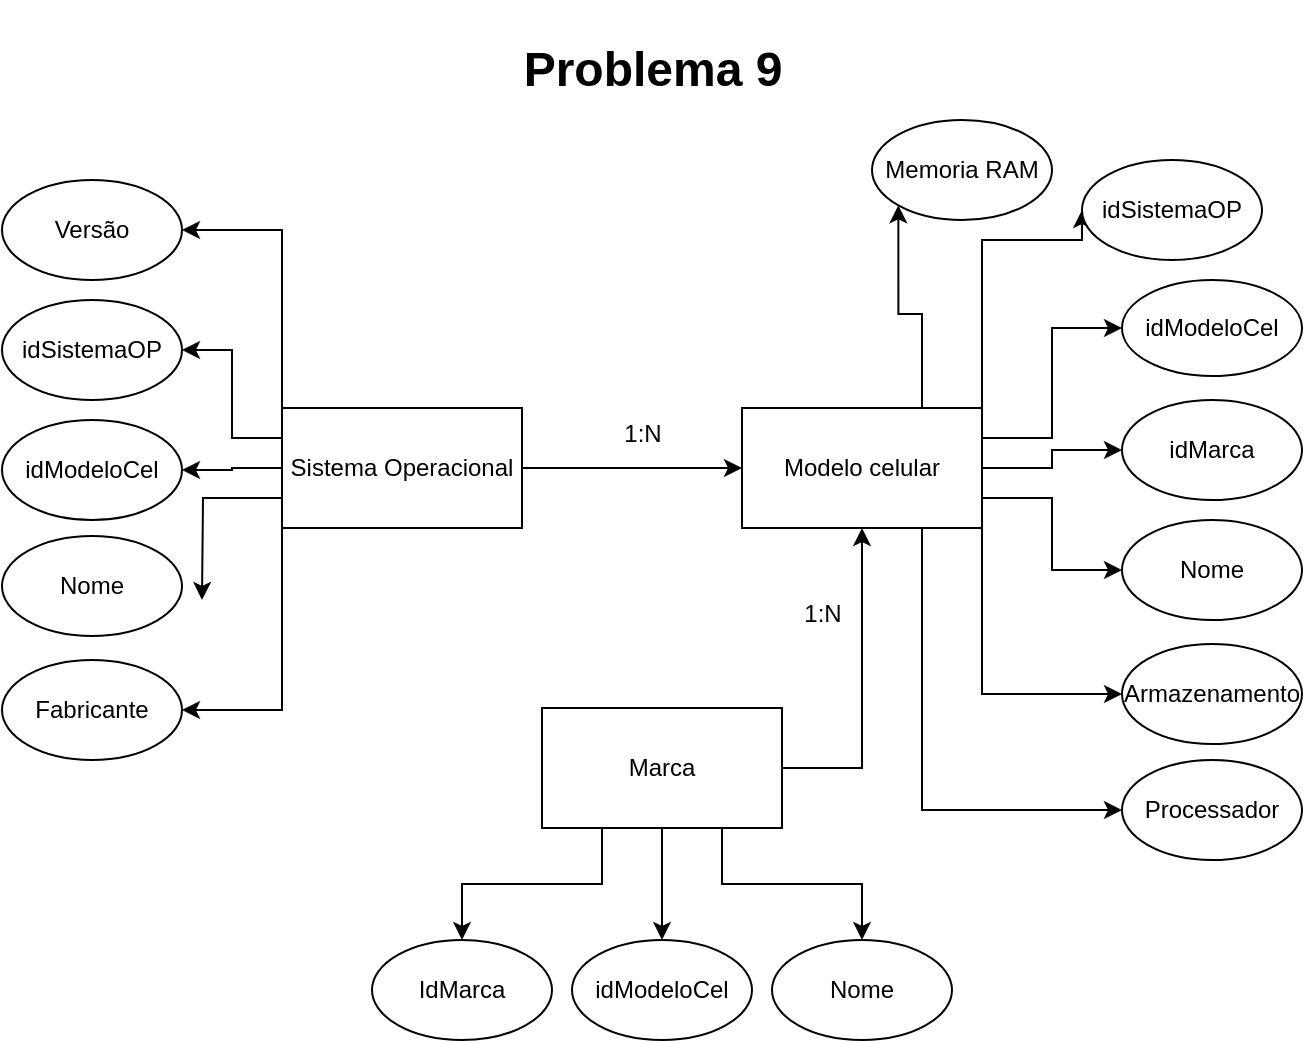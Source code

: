 <mxfile version="26.0.16">
  <diagram name="Página-1" id="tBjmyK12NmJflS2ffr5i">
    <mxGraphModel dx="1214" dy="604" grid="1" gridSize="10" guides="1" tooltips="1" connect="1" arrows="1" fold="1" page="1" pageScale="1" pageWidth="827" pageHeight="1169" math="0" shadow="0">
      <root>
        <mxCell id="0" />
        <mxCell id="1" parent="0" />
        <mxCell id="0ETliMTYzgSCyh8lm8P4-6" style="edgeStyle=orthogonalEdgeStyle;rounded=0;orthogonalLoop=1;jettySize=auto;html=1;exitX=1;exitY=0.5;exitDx=0;exitDy=0;entryX=0.5;entryY=1;entryDx=0;entryDy=0;" parent="1" source="0ETliMTYzgSCyh8lm8P4-1" target="0ETliMTYzgSCyh8lm8P4-2" edge="1">
          <mxGeometry relative="1" as="geometry" />
        </mxCell>
        <mxCell id="0ETliMTYzgSCyh8lm8P4-35" style="edgeStyle=orthogonalEdgeStyle;rounded=0;orthogonalLoop=1;jettySize=auto;html=1;exitX=0.5;exitY=1;exitDx=0;exitDy=0;entryX=0.5;entryY=0;entryDx=0;entryDy=0;" parent="1" source="0ETliMTYzgSCyh8lm8P4-1" target="0ETliMTYzgSCyh8lm8P4-16" edge="1">
          <mxGeometry relative="1" as="geometry" />
        </mxCell>
        <mxCell id="0ETliMTYzgSCyh8lm8P4-36" style="edgeStyle=orthogonalEdgeStyle;rounded=0;orthogonalLoop=1;jettySize=auto;html=1;exitX=0.25;exitY=1;exitDx=0;exitDy=0;entryX=0.5;entryY=0;entryDx=0;entryDy=0;" parent="1" source="0ETliMTYzgSCyh8lm8P4-1" target="0ETliMTYzgSCyh8lm8P4-15" edge="1">
          <mxGeometry relative="1" as="geometry" />
        </mxCell>
        <mxCell id="0ETliMTYzgSCyh8lm8P4-37" style="edgeStyle=orthogonalEdgeStyle;rounded=0;orthogonalLoop=1;jettySize=auto;html=1;exitX=0.75;exitY=1;exitDx=0;exitDy=0;entryX=0.5;entryY=0;entryDx=0;entryDy=0;" parent="1" source="0ETliMTYzgSCyh8lm8P4-1" target="0ETliMTYzgSCyh8lm8P4-17" edge="1">
          <mxGeometry relative="1" as="geometry" />
        </mxCell>
        <mxCell id="0ETliMTYzgSCyh8lm8P4-1" value="Marca" style="rounded=0;whiteSpace=wrap;html=1;" parent="1" vertex="1">
          <mxGeometry x="358" y="374" width="120" height="60" as="geometry" />
        </mxCell>
        <mxCell id="0ETliMTYzgSCyh8lm8P4-28" style="edgeStyle=orthogonalEdgeStyle;rounded=0;orthogonalLoop=1;jettySize=auto;html=1;exitX=1;exitY=0.5;exitDx=0;exitDy=0;" parent="1" source="0ETliMTYzgSCyh8lm8P4-2" target="0ETliMTYzgSCyh8lm8P4-13" edge="1">
          <mxGeometry relative="1" as="geometry" />
        </mxCell>
        <mxCell id="0ETliMTYzgSCyh8lm8P4-29" style="edgeStyle=orthogonalEdgeStyle;rounded=0;orthogonalLoop=1;jettySize=auto;html=1;exitX=1;exitY=0.25;exitDx=0;exitDy=0;entryX=0;entryY=0.5;entryDx=0;entryDy=0;" parent="1" source="0ETliMTYzgSCyh8lm8P4-2" target="0ETliMTYzgSCyh8lm8P4-12" edge="1">
          <mxGeometry relative="1" as="geometry" />
        </mxCell>
        <mxCell id="0ETliMTYzgSCyh8lm8P4-30" style="edgeStyle=orthogonalEdgeStyle;rounded=0;orthogonalLoop=1;jettySize=auto;html=1;exitX=1;exitY=0;exitDx=0;exitDy=0;entryX=0;entryY=0.5;entryDx=0;entryDy=0;" parent="1" source="0ETliMTYzgSCyh8lm8P4-2" target="0ETliMTYzgSCyh8lm8P4-11" edge="1">
          <mxGeometry relative="1" as="geometry">
            <Array as="points">
              <mxPoint x="578" y="140" />
              <mxPoint x="628" y="140" />
            </Array>
          </mxGeometry>
        </mxCell>
        <mxCell id="0ETliMTYzgSCyh8lm8P4-31" style="edgeStyle=orthogonalEdgeStyle;rounded=0;orthogonalLoop=1;jettySize=auto;html=1;exitX=0.75;exitY=0;exitDx=0;exitDy=0;entryX=0;entryY=1;entryDx=0;entryDy=0;" parent="1" source="0ETliMTYzgSCyh8lm8P4-2" target="0ETliMTYzgSCyh8lm8P4-21" edge="1">
          <mxGeometry relative="1" as="geometry" />
        </mxCell>
        <mxCell id="0ETliMTYzgSCyh8lm8P4-32" style="edgeStyle=orthogonalEdgeStyle;rounded=0;orthogonalLoop=1;jettySize=auto;html=1;exitX=1;exitY=0.75;exitDx=0;exitDy=0;entryX=0;entryY=0.5;entryDx=0;entryDy=0;" parent="1" source="0ETliMTYzgSCyh8lm8P4-2" target="0ETliMTYzgSCyh8lm8P4-14" edge="1">
          <mxGeometry relative="1" as="geometry" />
        </mxCell>
        <mxCell id="0ETliMTYzgSCyh8lm8P4-33" style="edgeStyle=orthogonalEdgeStyle;rounded=0;orthogonalLoop=1;jettySize=auto;html=1;exitX=1;exitY=1;exitDx=0;exitDy=0;entryX=0;entryY=0.5;entryDx=0;entryDy=0;" parent="1" source="0ETliMTYzgSCyh8lm8P4-2" target="0ETliMTYzgSCyh8lm8P4-20" edge="1">
          <mxGeometry relative="1" as="geometry" />
        </mxCell>
        <mxCell id="0ETliMTYzgSCyh8lm8P4-34" style="edgeStyle=orthogonalEdgeStyle;rounded=0;orthogonalLoop=1;jettySize=auto;html=1;exitX=0.75;exitY=1;exitDx=0;exitDy=0;entryX=0;entryY=0.5;entryDx=0;entryDy=0;" parent="1" source="0ETliMTYzgSCyh8lm8P4-2" target="0ETliMTYzgSCyh8lm8P4-22" edge="1">
          <mxGeometry relative="1" as="geometry" />
        </mxCell>
        <mxCell id="0ETliMTYzgSCyh8lm8P4-2" value="Modelo celular" style="rounded=0;whiteSpace=wrap;html=1;" parent="1" vertex="1">
          <mxGeometry x="458" y="224" width="120" height="60" as="geometry" />
        </mxCell>
        <mxCell id="0ETliMTYzgSCyh8lm8P4-4" style="edgeStyle=orthogonalEdgeStyle;rounded=0;orthogonalLoop=1;jettySize=auto;html=1;exitX=1;exitY=0.5;exitDx=0;exitDy=0;entryX=0;entryY=0.5;entryDx=0;entryDy=0;" parent="1" source="0ETliMTYzgSCyh8lm8P4-3" target="0ETliMTYzgSCyh8lm8P4-2" edge="1">
          <mxGeometry relative="1" as="geometry" />
        </mxCell>
        <mxCell id="0ETliMTYzgSCyh8lm8P4-23" style="edgeStyle=orthogonalEdgeStyle;rounded=0;orthogonalLoop=1;jettySize=auto;html=1;exitX=0;exitY=0.5;exitDx=0;exitDy=0;entryX=1;entryY=0.5;entryDx=0;entryDy=0;" parent="1" source="0ETliMTYzgSCyh8lm8P4-3" target="0ETliMTYzgSCyh8lm8P4-9" edge="1">
          <mxGeometry relative="1" as="geometry" />
        </mxCell>
        <mxCell id="0ETliMTYzgSCyh8lm8P4-24" style="edgeStyle=orthogonalEdgeStyle;rounded=0;orthogonalLoop=1;jettySize=auto;html=1;exitX=0;exitY=0.25;exitDx=0;exitDy=0;entryX=1;entryY=0.5;entryDx=0;entryDy=0;" parent="1" source="0ETliMTYzgSCyh8lm8P4-3" target="0ETliMTYzgSCyh8lm8P4-8" edge="1">
          <mxGeometry relative="1" as="geometry" />
        </mxCell>
        <mxCell id="0ETliMTYzgSCyh8lm8P4-25" style="edgeStyle=orthogonalEdgeStyle;rounded=0;orthogonalLoop=1;jettySize=auto;html=1;exitX=0;exitY=0;exitDx=0;exitDy=0;entryX=1;entryY=0.5;entryDx=0;entryDy=0;" parent="1" source="0ETliMTYzgSCyh8lm8P4-3" target="0ETliMTYzgSCyh8lm8P4-19" edge="1">
          <mxGeometry relative="1" as="geometry" />
        </mxCell>
        <mxCell id="0ETliMTYzgSCyh8lm8P4-26" style="edgeStyle=orthogonalEdgeStyle;rounded=0;orthogonalLoop=1;jettySize=auto;html=1;exitX=0;exitY=0.75;exitDx=0;exitDy=0;" parent="1" source="0ETliMTYzgSCyh8lm8P4-3" edge="1">
          <mxGeometry relative="1" as="geometry">
            <mxPoint x="188" y="320" as="targetPoint" />
          </mxGeometry>
        </mxCell>
        <mxCell id="0ETliMTYzgSCyh8lm8P4-27" style="edgeStyle=orthogonalEdgeStyle;rounded=0;orthogonalLoop=1;jettySize=auto;html=1;exitX=0;exitY=1;exitDx=0;exitDy=0;entryX=1;entryY=0.5;entryDx=0;entryDy=0;" parent="1" source="0ETliMTYzgSCyh8lm8P4-3" target="0ETliMTYzgSCyh8lm8P4-18" edge="1">
          <mxGeometry relative="1" as="geometry" />
        </mxCell>
        <mxCell id="0ETliMTYzgSCyh8lm8P4-3" value="Sistema Operacional" style="rounded=0;whiteSpace=wrap;html=1;" parent="1" vertex="1">
          <mxGeometry x="228" y="224" width="120" height="60" as="geometry" />
        </mxCell>
        <mxCell id="0ETliMTYzgSCyh8lm8P4-5" value="1:N" style="text;html=1;align=center;verticalAlign=middle;resizable=0;points=[];autosize=1;strokeColor=none;fillColor=none;" parent="1" vertex="1">
          <mxGeometry x="388" y="222" width="40" height="30" as="geometry" />
        </mxCell>
        <mxCell id="0ETliMTYzgSCyh8lm8P4-7" value="1:N" style="text;html=1;align=center;verticalAlign=middle;resizable=0;points=[];autosize=1;strokeColor=none;fillColor=none;" parent="1" vertex="1">
          <mxGeometry x="478" y="312" width="40" height="30" as="geometry" />
        </mxCell>
        <mxCell id="0ETliMTYzgSCyh8lm8P4-8" value="idSistemaOP" style="ellipse;whiteSpace=wrap;html=1;" parent="1" vertex="1">
          <mxGeometry x="88" y="170" width="90" height="50" as="geometry" />
        </mxCell>
        <mxCell id="0ETliMTYzgSCyh8lm8P4-9" value="idModeloCel" style="ellipse;whiteSpace=wrap;html=1;" parent="1" vertex="1">
          <mxGeometry x="88" y="230" width="90" height="50" as="geometry" />
        </mxCell>
        <mxCell id="0ETliMTYzgSCyh8lm8P4-10" value="Nome" style="ellipse;whiteSpace=wrap;html=1;" parent="1" vertex="1">
          <mxGeometry x="88" y="288" width="90" height="50" as="geometry" />
        </mxCell>
        <mxCell id="0ETliMTYzgSCyh8lm8P4-11" value="idSistemaOP" style="ellipse;whiteSpace=wrap;html=1;" parent="1" vertex="1">
          <mxGeometry x="628" y="100" width="90" height="50" as="geometry" />
        </mxCell>
        <mxCell id="0ETliMTYzgSCyh8lm8P4-12" value="idModeloCel" style="ellipse;whiteSpace=wrap;html=1;" parent="1" vertex="1">
          <mxGeometry x="648" y="160" width="90" height="48" as="geometry" />
        </mxCell>
        <mxCell id="0ETliMTYzgSCyh8lm8P4-13" value="idMarca" style="ellipse;whiteSpace=wrap;html=1;" parent="1" vertex="1">
          <mxGeometry x="648" y="220" width="90" height="50" as="geometry" />
        </mxCell>
        <mxCell id="0ETliMTYzgSCyh8lm8P4-14" value="Nome" style="ellipse;whiteSpace=wrap;html=1;" parent="1" vertex="1">
          <mxGeometry x="648" y="280" width="90" height="50" as="geometry" />
        </mxCell>
        <mxCell id="0ETliMTYzgSCyh8lm8P4-15" value="IdMarca" style="ellipse;whiteSpace=wrap;html=1;" parent="1" vertex="1">
          <mxGeometry x="273" y="490" width="90" height="50" as="geometry" />
        </mxCell>
        <mxCell id="0ETliMTYzgSCyh8lm8P4-16" value="idModeloCel" style="ellipse;whiteSpace=wrap;html=1;" parent="1" vertex="1">
          <mxGeometry x="373" y="490" width="90" height="50" as="geometry" />
        </mxCell>
        <mxCell id="0ETliMTYzgSCyh8lm8P4-17" value="Nome" style="ellipse;whiteSpace=wrap;html=1;" parent="1" vertex="1">
          <mxGeometry x="473" y="490" width="90" height="50" as="geometry" />
        </mxCell>
        <mxCell id="0ETliMTYzgSCyh8lm8P4-18" value="Fabricante" style="ellipse;whiteSpace=wrap;html=1;" parent="1" vertex="1">
          <mxGeometry x="88" y="350" width="90" height="50" as="geometry" />
        </mxCell>
        <mxCell id="0ETliMTYzgSCyh8lm8P4-19" value="Versão" style="ellipse;whiteSpace=wrap;html=1;" parent="1" vertex="1">
          <mxGeometry x="88" y="110" width="90" height="50" as="geometry" />
        </mxCell>
        <mxCell id="0ETliMTYzgSCyh8lm8P4-20" value="Armazenamento" style="ellipse;whiteSpace=wrap;html=1;" parent="1" vertex="1">
          <mxGeometry x="648" y="342" width="90" height="50" as="geometry" />
        </mxCell>
        <mxCell id="0ETliMTYzgSCyh8lm8P4-21" value="Memoria RAM" style="ellipse;whiteSpace=wrap;html=1;" parent="1" vertex="1">
          <mxGeometry x="523" y="80" width="90" height="50" as="geometry" />
        </mxCell>
        <mxCell id="0ETliMTYzgSCyh8lm8P4-22" value="Processador" style="ellipse;whiteSpace=wrap;html=1;" parent="1" vertex="1">
          <mxGeometry x="648" y="400" width="90" height="50" as="geometry" />
        </mxCell>
        <mxCell id="p3edAi-IUr60Wn8KT2bz-1" value="&lt;h1&gt;Problema 9&lt;/h1&gt;" style="text;html=1;align=center;verticalAlign=middle;resizable=0;points=[];autosize=1;strokeColor=none;fillColor=none;" vertex="1" parent="1">
          <mxGeometry x="338" y="20" width="150" height="70" as="geometry" />
        </mxCell>
      </root>
    </mxGraphModel>
  </diagram>
</mxfile>
